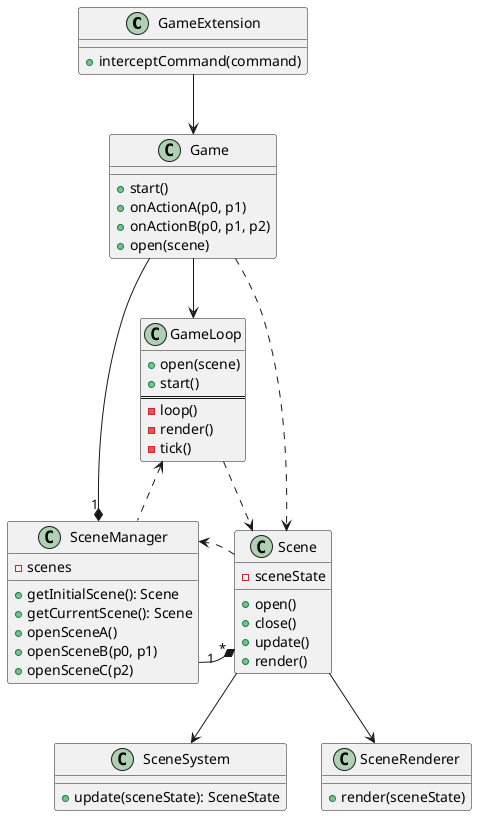 @startuml

class GameExtension {
    + interceptCommand(command)
}

class Game {
    + start()
    + onActionA(p0, p1)
    + onActionB(p0, p1, p2)
    + open(scene)
}

class Scene {
    - sceneState
    + open()
    + close()
    + update()
    + render()
}

class SceneManager {
    - scenes
    + getInitialScene(): Scene
    + getCurrentScene(): Scene
    + openSceneA()
    + openSceneB(p0, p1)
    + openSceneC(p2)
}

class SceneSystem {
    + update(sceneState): SceneState
}

class SceneRenderer {
    + render(sceneState)
}

class GameLoop {
    + open(scene)
    + start()
    ==
    - loop()
    - render()
    - tick()
}

GameExtension --> Game

Game --* "1" SceneManager
GameLoop <.. SceneManager
Game --> GameLoop
Game ...> Scene
SceneManager "1" -* "*" Scene
Scene ...> SceneManager
GameLoop ..> Scene
Scene --> SceneSystem
Scene --> SceneRenderer

@enduml